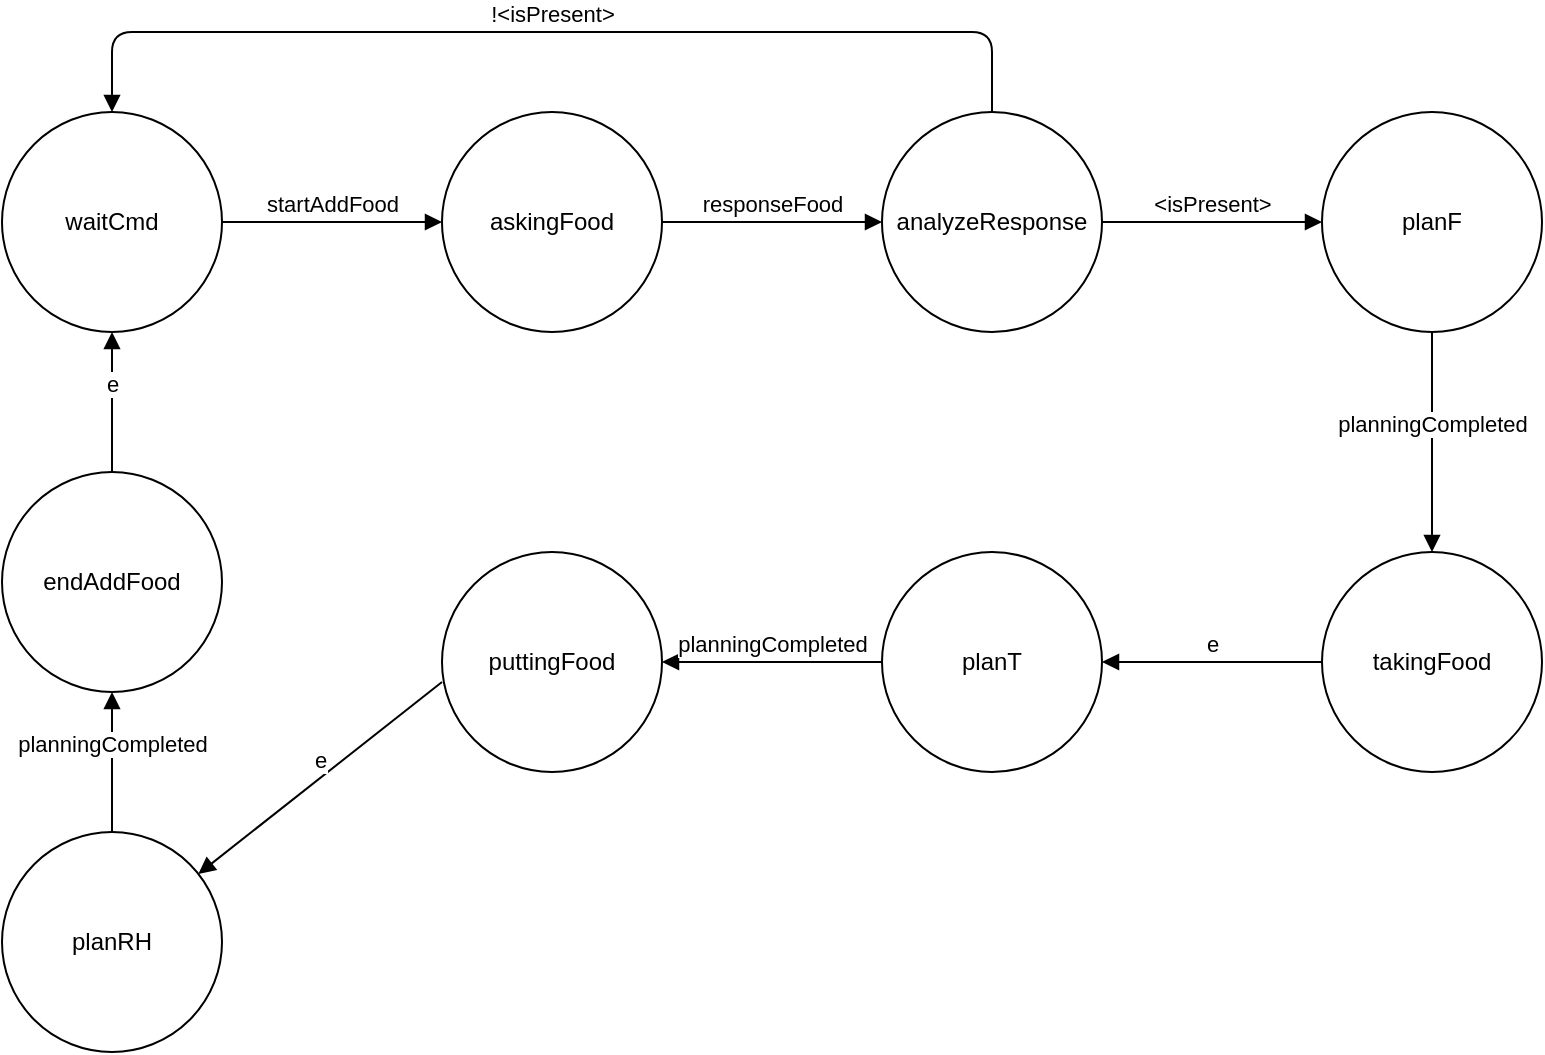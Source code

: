 <mxfile version="11.3.0" type="device" pages="1"><diagram id="ViW-SXB2zM9KzMuRkAM9" name="Page-1"><mxGraphModel dx="854" dy="504" grid="1" gridSize="10" guides="1" tooltips="1" connect="1" arrows="1" fold="1" page="1" pageScale="1" pageWidth="827" pageHeight="1169" math="0" shadow="0"><root><mxCell id="0"/><mxCell id="1" parent="0"/><mxCell id="UnVNoXQ2cfc9beCcykQQ-1" value="waitCmd" style="ellipse;whiteSpace=wrap;html=1;" vertex="1" parent="1"><mxGeometry x="40" y="70" width="110" height="110" as="geometry"/></mxCell><mxCell id="UnVNoXQ2cfc9beCcykQQ-2" value="askingFood" style="ellipse;whiteSpace=wrap;html=1;" vertex="1" parent="1"><mxGeometry x="260" y="70" width="110" height="110" as="geometry"/></mxCell><mxCell id="UnVNoXQ2cfc9beCcykQQ-3" value="startAddFood" style="html=1;verticalAlign=bottom;endArrow=block;entryX=0;entryY=0.5;entryDx=0;entryDy=0;exitX=1;exitY=0.5;exitDx=0;exitDy=0;" edge="1" parent="1" source="UnVNoXQ2cfc9beCcykQQ-1" target="UnVNoXQ2cfc9beCcykQQ-2"><mxGeometry width="80" relative="1" as="geometry"><mxPoint x="150" y="120" as="sourcePoint"/><mxPoint x="260" y="118" as="targetPoint"/></mxGeometry></mxCell><mxCell id="UnVNoXQ2cfc9beCcykQQ-4" value="analyzeResponse" style="ellipse;whiteSpace=wrap;html=1;" vertex="1" parent="1"><mxGeometry x="480" y="70" width="110" height="110" as="geometry"/></mxCell><mxCell id="UnVNoXQ2cfc9beCcykQQ-5" value="responseFood" style="html=1;verticalAlign=bottom;endArrow=block;entryX=0;entryY=0.5;entryDx=0;entryDy=0;exitX=1;exitY=0.5;exitDx=0;exitDy=0;" edge="1" parent="1" target="UnVNoXQ2cfc9beCcykQQ-4"><mxGeometry width="80" relative="1" as="geometry"><mxPoint x="370" y="125" as="sourcePoint"/><mxPoint x="480" y="118" as="targetPoint"/></mxGeometry></mxCell><mxCell id="UnVNoXQ2cfc9beCcykQQ-6" value="planT" style="ellipse;whiteSpace=wrap;html=1;" vertex="1" parent="1"><mxGeometry x="480" y="290" width="110" height="110" as="geometry"/></mxCell><mxCell id="UnVNoXQ2cfc9beCcykQQ-7" value="&amp;lt;isPresent&amp;gt;" style="html=1;verticalAlign=bottom;endArrow=block;entryX=0;entryY=0.5;entryDx=0;entryDy=0;exitX=1;exitY=0.5;exitDx=0;exitDy=0;" edge="1" parent="1" source="UnVNoXQ2cfc9beCcykQQ-4" target="UnVNoXQ2cfc9beCcykQQ-23"><mxGeometry width="80" relative="1" as="geometry"><mxPoint x="590" y="125" as="sourcePoint"/><mxPoint x="700" y="118" as="targetPoint"/></mxGeometry></mxCell><mxCell id="UnVNoXQ2cfc9beCcykQQ-8" value="takingFood" style="ellipse;whiteSpace=wrap;html=1;" vertex="1" parent="1"><mxGeometry x="700" y="290" width="110" height="110" as="geometry"/></mxCell><mxCell id="UnVNoXQ2cfc9beCcykQQ-9" value="e" style="html=1;verticalAlign=bottom;endArrow=block;entryX=1;entryY=0.5;entryDx=0;entryDy=0;exitX=0;exitY=0.5;exitDx=0;exitDy=0;" edge="1" parent="1" target="UnVNoXQ2cfc9beCcykQQ-6" source="UnVNoXQ2cfc9beCcykQQ-8"><mxGeometry width="80" relative="1" as="geometry"><mxPoint x="640" y="280" as="sourcePoint"/><mxPoint x="700" y="338" as="targetPoint"/></mxGeometry></mxCell><mxCell id="UnVNoXQ2cfc9beCcykQQ-15" value="puttingFood" style="ellipse;whiteSpace=wrap;html=1;" vertex="1" parent="1"><mxGeometry x="260" y="290" width="110" height="110" as="geometry"/></mxCell><mxCell id="UnVNoXQ2cfc9beCcykQQ-16" value="planningCompleted" style="html=1;verticalAlign=bottom;endArrow=block;exitX=0;exitY=0.5;exitDx=0;exitDy=0;" edge="1" parent="1" source="UnVNoXQ2cfc9beCcykQQ-6" target="UnVNoXQ2cfc9beCcykQQ-15"><mxGeometry width="80" relative="1" as="geometry"><mxPoint x="270" y="430" as="sourcePoint"/><mxPoint x="350" y="430" as="targetPoint"/></mxGeometry></mxCell><mxCell id="UnVNoXQ2cfc9beCcykQQ-17" value="planRH" style="ellipse;whiteSpace=wrap;html=1;" vertex="1" parent="1"><mxGeometry x="40" y="430" width="110" height="110" as="geometry"/></mxCell><mxCell id="UnVNoXQ2cfc9beCcykQQ-18" value="e" style="html=1;verticalAlign=bottom;endArrow=block;exitX=0;exitY=0.5;exitDx=0;exitDy=0;" edge="1" parent="1" target="UnVNoXQ2cfc9beCcykQQ-17"><mxGeometry width="80" relative="1" as="geometry"><mxPoint x="260" y="355" as="sourcePoint"/><mxPoint x="130" y="440" as="targetPoint"/></mxGeometry></mxCell><mxCell id="UnVNoXQ2cfc9beCcykQQ-19" value="endAddFood" style="ellipse;whiteSpace=wrap;html=1;" vertex="1" parent="1"><mxGeometry x="40" y="250" width="110" height="110" as="geometry"/></mxCell><mxCell id="UnVNoXQ2cfc9beCcykQQ-20" value="planningCompleted" style="html=1;verticalAlign=bottom;endArrow=block;exitX=0.5;exitY=0;exitDx=0;exitDy=0;entryX=0.5;entryY=1;entryDx=0;entryDy=0;" edge="1" parent="1" source="UnVNoXQ2cfc9beCcykQQ-17" target="UnVNoXQ2cfc9beCcykQQ-19"><mxGeometry width="80" relative="1" as="geometry"><mxPoint x="80" y="420" as="sourcePoint"/><mxPoint x="160" y="420" as="targetPoint"/></mxGeometry></mxCell><mxCell id="UnVNoXQ2cfc9beCcykQQ-21" value="e" style="html=1;verticalAlign=bottom;endArrow=block;exitX=0.5;exitY=0;exitDx=0;exitDy=0;entryX=0.5;entryY=1;entryDx=0;entryDy=0;" edge="1" parent="1" source="UnVNoXQ2cfc9beCcykQQ-19" target="UnVNoXQ2cfc9beCcykQQ-1"><mxGeometry width="80" relative="1" as="geometry"><mxPoint x="160" y="230" as="sourcePoint"/><mxPoint x="240" y="230" as="targetPoint"/></mxGeometry></mxCell><mxCell id="UnVNoXQ2cfc9beCcykQQ-22" value="!&amp;lt;isPresent&amp;gt;" style="html=1;verticalAlign=bottom;endArrow=block;exitX=0.5;exitY=0;exitDx=0;exitDy=0;entryX=0.5;entryY=0;entryDx=0;entryDy=0;" edge="1" parent="1" source="UnVNoXQ2cfc9beCcykQQ-4" target="UnVNoXQ2cfc9beCcykQQ-1"><mxGeometry width="80" relative="1" as="geometry"><mxPoint x="610" y="130" as="sourcePoint"/><mxPoint x="690" y="130" as="targetPoint"/><Array as="points"><mxPoint x="535" y="30"/><mxPoint x="95" y="30"/></Array></mxGeometry></mxCell><mxCell id="UnVNoXQ2cfc9beCcykQQ-23" value="planF" style="ellipse;whiteSpace=wrap;html=1;" vertex="1" parent="1"><mxGeometry x="700" y="70" width="110" height="110" as="geometry"/></mxCell><mxCell id="UnVNoXQ2cfc9beCcykQQ-24" value="planningCompleted" style="html=1;verticalAlign=bottom;endArrow=block;exitX=0.5;exitY=1;exitDx=0;exitDy=0;entryX=0.5;entryY=0;entryDx=0;entryDy=0;" edge="1" parent="1" source="UnVNoXQ2cfc9beCcykQQ-23" target="UnVNoXQ2cfc9beCcykQQ-8"><mxGeometry width="80" relative="1" as="geometry"><mxPoint x="580" y="240" as="sourcePoint"/><mxPoint x="660" y="240" as="targetPoint"/></mxGeometry></mxCell></root></mxGraphModel></diagram></mxfile>